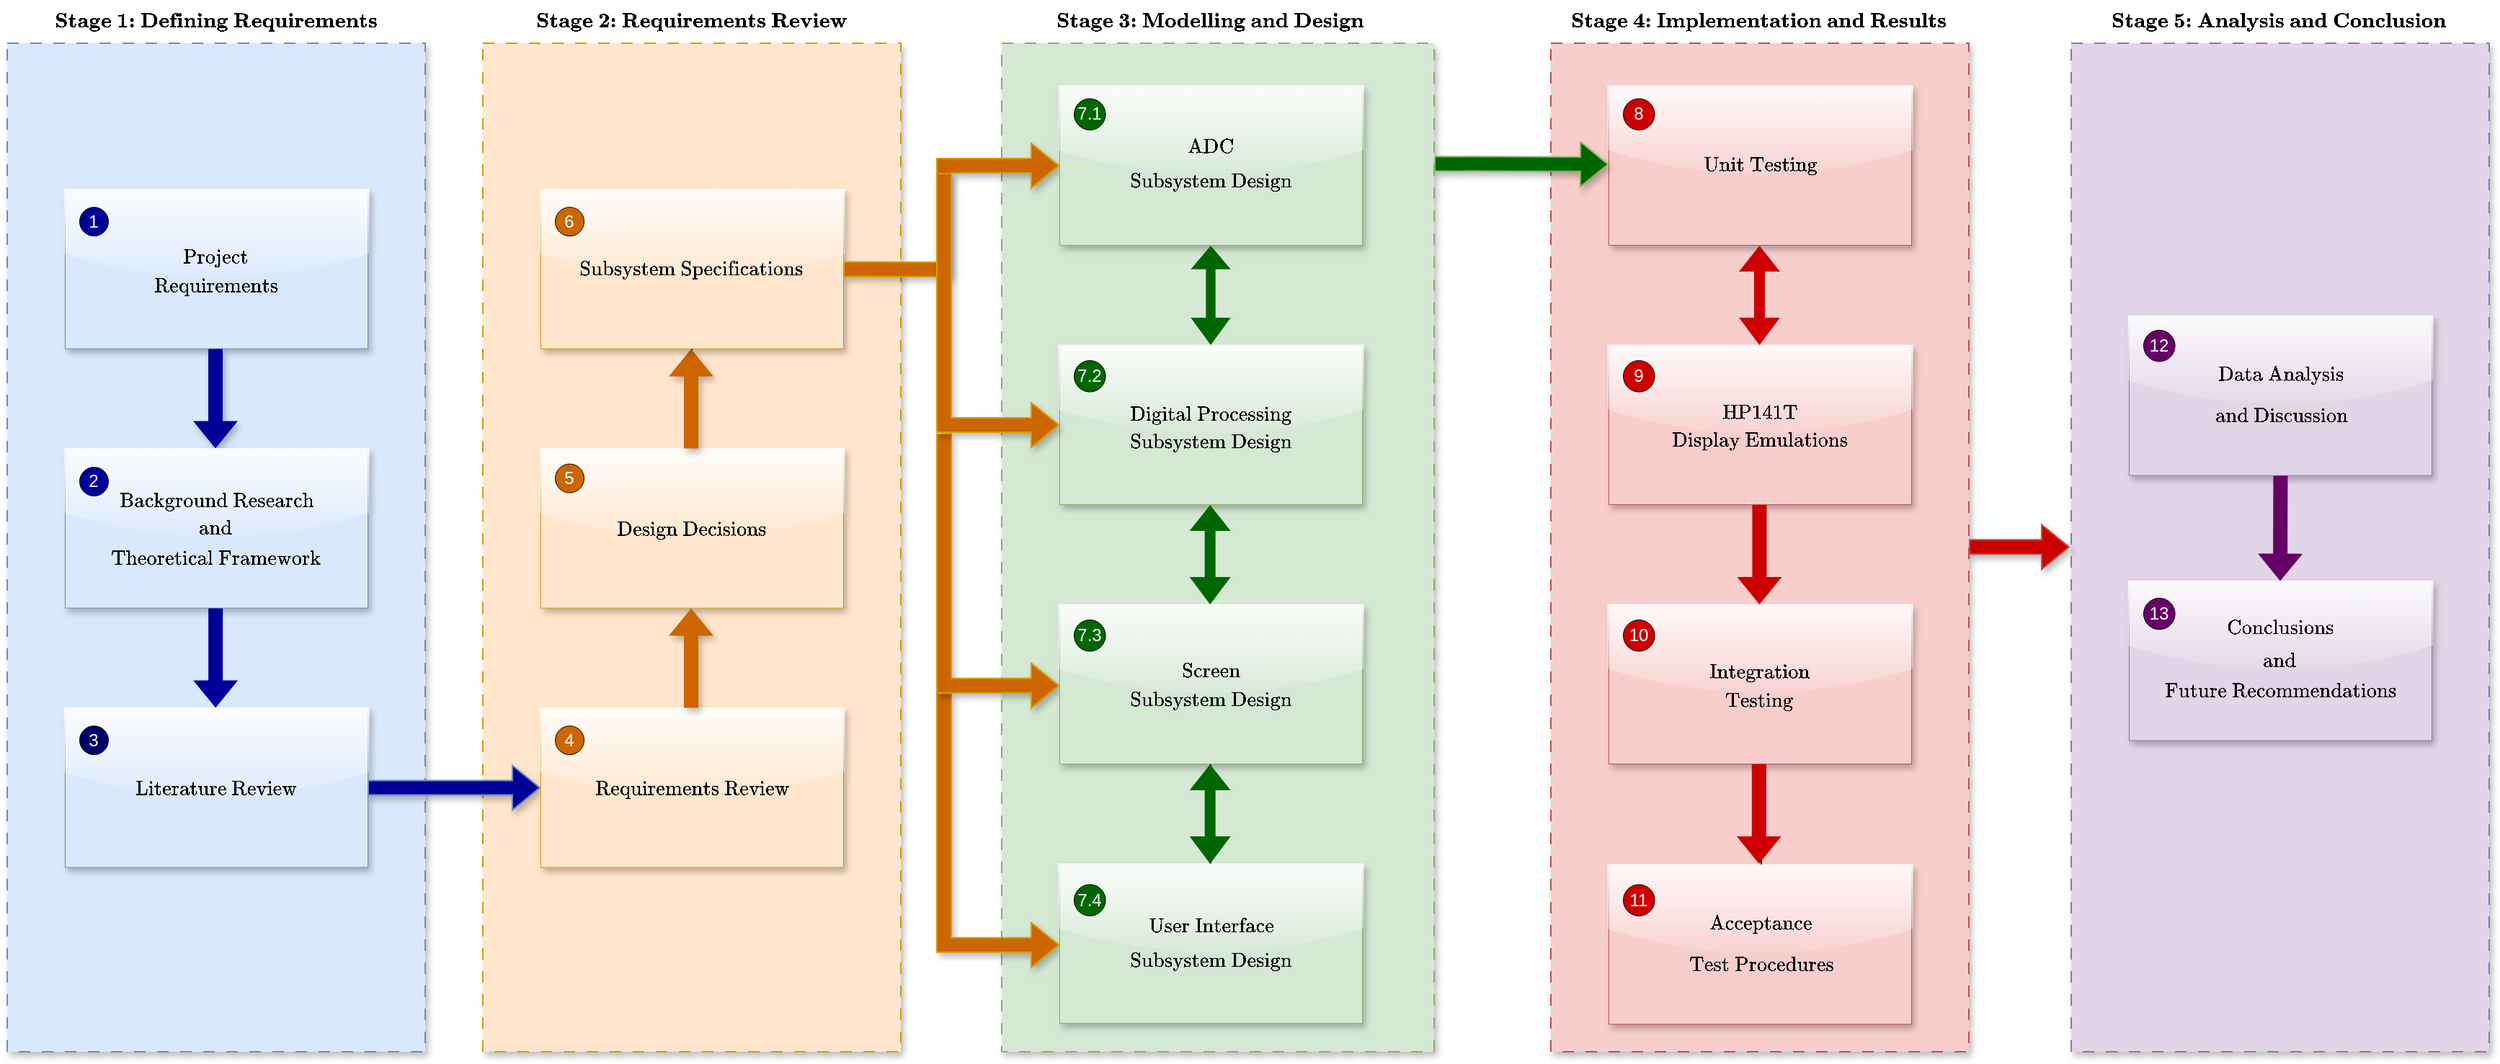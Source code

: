 <mxfile version="26.0.16">
  <diagram name="Page-1" id="0pjxYRjWJ0m8vxbfEHg2">
    <mxGraphModel dx="1434" dy="843" grid="1" gridSize="10" guides="1" tooltips="1" connect="1" arrows="1" fold="1" page="1" pageScale="1" pageWidth="1169" pageHeight="827" math="1" shadow="0">
      <root>
        <mxCell id="0" />
        <mxCell id="1" parent="0" />
        <mxCell id="CQFGBz4uyuFfWwsImjNc-1" value="" style="rounded=0;whiteSpace=wrap;html=1;dashed=1;dashPattern=8 8;shadow=1;fillColor=#e1d5e7;strokeColor=#9673a6;" vertex="1" parent="1">
          <mxGeometry x="1512" y="100" width="290" height="700" as="geometry" />
        </mxCell>
        <mxCell id="CQFGBz4uyuFfWwsImjNc-2" value="" style="rounded=0;whiteSpace=wrap;html=1;dashed=1;dashPattern=8 8;shadow=1;fillColor=#f8cecc;strokeColor=#b85450;" vertex="1" parent="1">
          <mxGeometry x="1151" y="100" width="290" height="700" as="geometry" />
        </mxCell>
        <mxCell id="CQFGBz4uyuFfWwsImjNc-3" value="" style="rounded=0;whiteSpace=wrap;html=1;dashed=1;dashPattern=8 8;shadow=1;fillColor=#d5e8d4;strokeColor=#82b366;" vertex="1" parent="1">
          <mxGeometry x="770" y="100" width="300" height="700" as="geometry" />
        </mxCell>
        <mxCell id="CQFGBz4uyuFfWwsImjNc-4" value="" style="rounded=0;whiteSpace=wrap;html=1;dashed=1;dashPattern=8 8;shadow=1;fillColor=#ffe6cc;strokeColor=#d79b00;" vertex="1" parent="1">
          <mxGeometry x="410" y="100" width="290" height="700" as="geometry" />
        </mxCell>
        <mxCell id="CQFGBz4uyuFfWwsImjNc-5" value="" style="shape=flexArrow;endArrow=classic;html=1;rounded=0;fillColor=#CC6600;strokeColor=#d79b00;entryX=0;entryY=0.5;entryDx=0;entryDy=0;shadow=1;" edge="1" parent="1">
          <mxGeometry width="50" height="50" relative="1" as="geometry">
            <mxPoint x="730" y="550.89" as="sourcePoint" />
            <mxPoint x="810" y="725.89" as="targetPoint" />
            <Array as="points">
              <mxPoint x="730" y="725.89" />
            </Array>
          </mxGeometry>
        </mxCell>
        <mxCell id="CQFGBz4uyuFfWwsImjNc-6" value="" style="shape=flexArrow;endArrow=classic;html=1;rounded=0;fillColor=#CC6600;strokeColor=#d79b00;entryX=0;entryY=0.5;entryDx=0;entryDy=0;shadow=1;" edge="1" parent="1">
          <mxGeometry width="50" height="50" relative="1" as="geometry">
            <mxPoint x="730" y="370.9" as="sourcePoint" />
            <mxPoint x="810" y="545.9" as="targetPoint" />
            <Array as="points">
              <mxPoint x="730" y="545.9" />
            </Array>
          </mxGeometry>
        </mxCell>
        <mxCell id="CQFGBz4uyuFfWwsImjNc-7" value="" style="rounded=0;whiteSpace=wrap;html=1;dashed=1;dashPattern=8 8;shadow=1;fillColor=#dae8fc;strokeColor=#6c8ebf;" vertex="1" parent="1">
          <mxGeometry x="80" y="100" width="290" height="700" as="geometry" />
        </mxCell>
        <mxCell id="CQFGBz4uyuFfWwsImjNc-8" value="" style="rounded=0;whiteSpace=wrap;html=1;fillColor=#dae8fc;shadow=1;roundedCorners=true;strokeWidth=0.5;glass=1;strokeColor=#6c8ebf;" vertex="1" parent="1">
          <mxGeometry x="120" y="201.79" width="210" height="110" as="geometry" />
        </mxCell>
        <mxCell id="CQFGBz4uyuFfWwsImjNc-9" value="$$\text{Project}$$" style="text;html=1;align=center;verticalAlign=middle;whiteSpace=wrap;rounded=0;" vertex="1" parent="1">
          <mxGeometry x="120" y="241.79" width="210" height="11.786" as="geometry" />
        </mxCell>
        <mxCell id="CQFGBz4uyuFfWwsImjNc-10" value="$$\text{Requirements}$$" style="text;html=1;align=center;verticalAlign=middle;whiteSpace=wrap;rounded=0;" vertex="1" parent="1">
          <mxGeometry x="120" y="261.793" width="210" height="11.786" as="geometry" />
        </mxCell>
        <mxCell id="CQFGBz4uyuFfWwsImjNc-11" value="" style="shape=flexArrow;endArrow=classic;html=1;rounded=0;fillColor=#000099;gradientColor=none;strokeColor=none;shadow=1;" edge="1" parent="1">
          <mxGeometry width="50" height="50" relative="1" as="geometry">
            <mxPoint x="224.5" y="311.79" as="sourcePoint" />
            <mxPoint x="224.5" y="381.79" as="targetPoint" />
          </mxGeometry>
        </mxCell>
        <mxCell id="CQFGBz4uyuFfWwsImjNc-12" value="" style="rounded=0;whiteSpace=wrap;html=1;fillColor=#dae8fc;shadow=1;roundedCorners=true;strokeWidth=0.5;glass=1;strokeColor=#6c8ebf;" vertex="1" parent="1">
          <mxGeometry x="120" y="381.79" width="210" height="110" as="geometry" />
        </mxCell>
        <mxCell id="CQFGBz4uyuFfWwsImjNc-13" value="$$\text{Background Research}$$" style="text;html=1;align=center;verticalAlign=middle;whiteSpace=wrap;rounded=0;" vertex="1" parent="1">
          <mxGeometry x="120" y="411.789" width="210" height="11.786" as="geometry" />
        </mxCell>
        <mxCell id="CQFGBz4uyuFfWwsImjNc-14" value="$$\text{and}$$" style="text;html=1;align=center;verticalAlign=middle;whiteSpace=wrap;rounded=0;" vertex="1" parent="1">
          <mxGeometry x="120" y="430.9" width="210" height="11.786" as="geometry" />
        </mxCell>
        <mxCell id="CQFGBz4uyuFfWwsImjNc-15" value="$$\text{Theoretical Framework}$$" style="text;html=1;align=center;verticalAlign=middle;whiteSpace=wrap;rounded=0;" vertex="1" parent="1">
          <mxGeometry x="120" y="451.79" width="210" height="11.786" as="geometry" />
        </mxCell>
        <mxCell id="CQFGBz4uyuFfWwsImjNc-16" value="" style="shape=flexArrow;endArrow=classic;html=1;rounded=0;fillColor=#000099;gradientColor=none;strokeColor=none;" edge="1" parent="1">
          <mxGeometry width="50" height="50" relative="1" as="geometry">
            <mxPoint x="224.58" y="491.79" as="sourcePoint" />
            <mxPoint x="224.58" y="561.79" as="targetPoint" />
          </mxGeometry>
        </mxCell>
        <mxCell id="CQFGBz4uyuFfWwsImjNc-17" value="" style="rounded=0;whiteSpace=wrap;html=1;fillColor=#dae8fc;shadow=1;roundedCorners=true;strokeWidth=0.5;glass=1;strokeColor=#6c8ebf;" vertex="1" parent="1">
          <mxGeometry x="120" y="561.79" width="210" height="110" as="geometry" />
        </mxCell>
        <mxCell id="CQFGBz4uyuFfWwsImjNc-18" value="$$\text{Literature Review}$$" style="text;html=1;align=center;verticalAlign=middle;whiteSpace=wrap;rounded=0;" vertex="1" parent="1">
          <mxGeometry x="120" y="610.893" width="210" height="11.786" as="geometry" />
        </mxCell>
        <mxCell id="CQFGBz4uyuFfWwsImjNc-19" value="" style="shape=flexArrow;endArrow=classic;html=1;rounded=0;fillColor=#000099;strokeColor=#6c8ebf;exitX=1;exitY=0.5;exitDx=0;exitDy=0;shadow=1;" edge="1" parent="1" source="CQFGBz4uyuFfWwsImjNc-18">
          <mxGeometry width="50" height="50" relative="1" as="geometry">
            <mxPoint x="500" y="581.79" as="sourcePoint" />
            <mxPoint x="450" y="616.79" as="targetPoint" />
          </mxGeometry>
        </mxCell>
        <mxCell id="CQFGBz4uyuFfWwsImjNc-20" value="" style="rounded=0;whiteSpace=wrap;html=1;fillColor=#ffe6cc;shadow=1;roundedCorners=true;strokeWidth=0.5;strokeColor=#d79b00;glass=1;" vertex="1" parent="1">
          <mxGeometry x="450" y="561.79" width="210" height="110" as="geometry" />
        </mxCell>
        <mxCell id="CQFGBz4uyuFfWwsImjNc-22" value="$$\text{Requirements Review}$$" style="text;html=1;align=center;verticalAlign=middle;whiteSpace=wrap;rounded=0;" vertex="1" parent="1">
          <mxGeometry x="450" y="610.893" width="210" height="11.786" as="geometry" />
        </mxCell>
        <mxCell id="CQFGBz4uyuFfWwsImjNc-105" value="" style="edgeStyle=orthogonalEdgeStyle;rounded=0;orthogonalLoop=1;jettySize=auto;html=1;" edge="1" parent="1" source="CQFGBz4uyuFfWwsImjNc-23" target="CQFGBz4uyuFfWwsImjNc-28">
          <mxGeometry relative="1" as="geometry" />
        </mxCell>
        <mxCell id="CQFGBz4uyuFfWwsImjNc-23" value="" style="rounded=0;whiteSpace=wrap;html=1;fillColor=#ffe6cc;shadow=1;roundedCorners=true;strokeWidth=0.5;strokeColor=#d79b00;glass=1;" vertex="1" parent="1">
          <mxGeometry x="450" y="381.79" width="210" height="110" as="geometry" />
        </mxCell>
        <mxCell id="CQFGBz4uyuFfWwsImjNc-24" value="$$\text{Design Decisions}$$" style="text;html=1;align=center;verticalAlign=middle;whiteSpace=wrap;rounded=0;" vertex="1" parent="1">
          <mxGeometry x="450" y="430.893" width="210" height="11.786" as="geometry" />
        </mxCell>
        <mxCell id="CQFGBz4uyuFfWwsImjNc-25" value="" style="shape=flexArrow;endArrow=classic;html=1;rounded=0;fillColor=#CC6600;gradientColor=none;strokeColor=none;shadow=1;" edge="1" parent="1">
          <mxGeometry width="50" height="50" relative="1" as="geometry">
            <mxPoint x="554.5" y="561.79" as="sourcePoint" />
            <mxPoint x="554.5" y="491.79" as="targetPoint" />
          </mxGeometry>
        </mxCell>
        <mxCell id="CQFGBz4uyuFfWwsImjNc-26" value="" style="shape=flexArrow;endArrow=classic;html=1;rounded=0;fillColor=#CC6600;gradientColor=none;strokeColor=none;shadow=1;" edge="1" parent="1">
          <mxGeometry width="50" height="50" relative="1" as="geometry">
            <mxPoint x="554.5" y="381.79" as="sourcePoint" />
            <mxPoint x="554.5" y="311.79" as="targetPoint" />
          </mxGeometry>
        </mxCell>
        <mxCell id="CQFGBz4uyuFfWwsImjNc-27" value="" style="rounded=0;whiteSpace=wrap;html=1;fillColor=#ffe6cc;shadow=1;roundedCorners=true;strokeWidth=0.5;glass=1;strokeColor=#d79b00;" vertex="1" parent="1">
          <mxGeometry x="450" y="201.79" width="210" height="110" as="geometry" />
        </mxCell>
        <mxCell id="CQFGBz4uyuFfWwsImjNc-28" value="$$\text{Subsystem Specifications}$$" style="text;html=1;align=center;verticalAlign=middle;whiteSpace=wrap;rounded=0;" vertex="1" parent="1">
          <mxGeometry x="450" y="250.893" width="210" height="11.786" as="geometry" />
        </mxCell>
        <mxCell id="CQFGBz4uyuFfWwsImjNc-29" value="" style="shape=flexArrow;endArrow=classic;html=1;rounded=0;fillColor=#CC6600;strokeColor=#d79b00;entryX=0;entryY=0.5;entryDx=0;entryDy=0;exitX=1;exitY=0.5;exitDx=0;exitDy=0;shadow=1;" edge="1" parent="1" source="CQFGBz4uyuFfWwsImjNc-27" target="CQFGBz4uyuFfWwsImjNc-30">
          <mxGeometry width="50" height="50" relative="1" as="geometry">
            <mxPoint x="730" y="185" as="sourcePoint" />
            <mxPoint x="760" y="185" as="targetPoint" />
            <Array as="points">
              <mxPoint x="730" y="257" />
              <mxPoint x="730" y="185" />
              <mxPoint x="780" y="185" />
            </Array>
          </mxGeometry>
        </mxCell>
        <mxCell id="CQFGBz4uyuFfWwsImjNc-30" value="" style="rounded=0;whiteSpace=wrap;html=1;fillColor=#d5e8d4;shadow=1;roundedCorners=true;strokeWidth=0.5;glass=1;strokeColor=#82b366;" vertex="1" parent="1">
          <mxGeometry x="810" y="130" width="210" height="110" as="geometry" />
        </mxCell>
        <mxCell id="CQFGBz4uyuFfWwsImjNc-32" value="" style="rounded=0;whiteSpace=wrap;html=1;fillColor=#d5e8d4;shadow=1;roundedCorners=true;strokeWidth=0.5;strokeColor=#82b366;glass=1;" vertex="1" parent="1">
          <mxGeometry x="810" y="310" width="210" height="110" as="geometry" />
        </mxCell>
        <mxCell id="CQFGBz4uyuFfWwsImjNc-107" value="" style="edgeStyle=orthogonalEdgeStyle;rounded=0;orthogonalLoop=1;jettySize=auto;html=1;" edge="1" parent="1" source="CQFGBz4uyuFfWwsImjNc-33" target="CQFGBz4uyuFfWwsImjNc-44">
          <mxGeometry relative="1" as="geometry" />
        </mxCell>
        <mxCell id="CQFGBz4uyuFfWwsImjNc-33" value="" style="rounded=0;whiteSpace=wrap;html=1;fillColor=#d5e8d4;shadow=1;roundedCorners=true;strokeWidth=0.5;strokeColor=#82b366;glass=1;" vertex="1" parent="1">
          <mxGeometry x="810" y="490" width="210" height="110" as="geometry" />
        </mxCell>
        <mxCell id="CQFGBz4uyuFfWwsImjNc-34" value="" style="shape=flexArrow;endArrow=classic;html=1;rounded=0;fillColor=#CC6600;strokeColor=#d79b00;entryX=0;entryY=0.5;entryDx=0;entryDy=0;shadow=1;" edge="1" parent="1" target="CQFGBz4uyuFfWwsImjNc-32">
          <mxGeometry width="50" height="50" relative="1" as="geometry">
            <mxPoint x="730" y="190" as="sourcePoint" />
            <mxPoint x="790" y="370.9" as="targetPoint" />
            <Array as="points">
              <mxPoint x="730" y="365" />
            </Array>
          </mxGeometry>
        </mxCell>
        <mxCell id="CQFGBz4uyuFfWwsImjNc-35" value="$$\text{ADC}$$" style="text;html=1;align=center;verticalAlign=middle;whiteSpace=wrap;rounded=0;" vertex="1" parent="1">
          <mxGeometry x="810" y="166.42" width="210" height="11.786" as="geometry" />
        </mxCell>
        <mxCell id="CQFGBz4uyuFfWwsImjNc-36" value="$$\text{Subsystem Design}$$" style="text;html=1;align=center;verticalAlign=middle;whiteSpace=wrap;rounded=0;" vertex="1" parent="1">
          <mxGeometry x="810" y="190" width="210" height="11.786" as="geometry" />
        </mxCell>
        <mxCell id="CQFGBz4uyuFfWwsImjNc-37" value="" style="shape=flexArrow;endArrow=classic;startArrow=classic;html=1;rounded=0;entryX=0.5;entryY=1;entryDx=0;entryDy=0;exitX=0.5;exitY=0;exitDx=0;exitDy=0;fillColor=#006600;strokeColor=none;width=6.667;endSize=5.108;" edge="1" parent="1" source="CQFGBz4uyuFfWwsImjNc-32" target="CQFGBz4uyuFfWwsImjNc-30">
          <mxGeometry width="100" height="100" relative="1" as="geometry">
            <mxPoint x="850" y="351.79" as="sourcePoint" />
            <mxPoint x="950" y="251.79" as="targetPoint" />
          </mxGeometry>
        </mxCell>
        <mxCell id="CQFGBz4uyuFfWwsImjNc-38" value="" style="shape=flexArrow;endArrow=classic;startArrow=classic;html=1;rounded=0;entryX=0.5;entryY=1;entryDx=0;entryDy=0;exitX=0.5;exitY=0;exitDx=0;exitDy=0;fillColor=#006600;strokeColor=none;width=7.5;endSize=5.667;" edge="1" parent="1">
          <mxGeometry width="100" height="100" relative="1" as="geometry">
            <mxPoint x="914.58" y="490" as="sourcePoint" />
            <mxPoint x="914.58" y="420" as="targetPoint" />
          </mxGeometry>
        </mxCell>
        <mxCell id="CQFGBz4uyuFfWwsImjNc-39" value="$$\text{Digital Processing}$$" style="text;html=1;align=center;verticalAlign=middle;whiteSpace=wrap;rounded=0;" vertex="1" parent="1">
          <mxGeometry x="810" y="351.79" width="210" height="11.79" as="geometry" />
        </mxCell>
        <mxCell id="CQFGBz4uyuFfWwsImjNc-40" value="$$\text{Subsystem Design}$$" style="text;html=1;align=center;verticalAlign=middle;whiteSpace=wrap;rounded=0;" vertex="1" parent="1">
          <mxGeometry x="810" y="370.89" width="210" height="11.786" as="geometry" />
        </mxCell>
        <mxCell id="CQFGBz4uyuFfWwsImjNc-42" value="$$\text{Subsystem Design}$$" style="text;html=1;align=center;verticalAlign=middle;whiteSpace=wrap;rounded=0;" vertex="1" parent="1">
          <mxGeometry x="810" y="550" width="210" height="11.79" as="geometry" />
        </mxCell>
        <mxCell id="CQFGBz4uyuFfWwsImjNc-43" value="" style="rounded=0;whiteSpace=wrap;html=1;fillColor=#d5e8d4;shadow=1;roundedCorners=true;strokeWidth=0.5;strokeColor=#82b366;glass=1;" vertex="1" parent="1">
          <mxGeometry x="810" y="669.99" width="210" height="110" as="geometry" />
        </mxCell>
        <mxCell id="CQFGBz4uyuFfWwsImjNc-44" value="$$\text{User Interface}$$" style="text;html=1;align=center;verticalAlign=middle;whiteSpace=wrap;rounded=0;" vertex="1" parent="1">
          <mxGeometry x="810" y="707.3" width="210" height="11.79" as="geometry" />
        </mxCell>
        <mxCell id="CQFGBz4uyuFfWwsImjNc-45" value="$$\text{Subsystem Design}$$" style="text;html=1;align=center;verticalAlign=middle;whiteSpace=wrap;rounded=0;" vertex="1" parent="1">
          <mxGeometry x="810" y="730.88" width="210" height="11.79" as="geometry" />
        </mxCell>
        <mxCell id="CQFGBz4uyuFfWwsImjNc-46" value="" style="shape=flexArrow;endArrow=classic;startArrow=classic;html=1;rounded=0;entryX=0.5;entryY=1;entryDx=0;entryDy=0;exitX=0.5;exitY=0;exitDx=0;exitDy=0;fillColor=#006600;strokeColor=none;width=7.5;endSize=5.667;" edge="1" parent="1">
          <mxGeometry width="100" height="100" relative="1" as="geometry">
            <mxPoint x="914.58" y="669.99" as="sourcePoint" />
            <mxPoint x="914.58" y="599.99" as="targetPoint" />
          </mxGeometry>
        </mxCell>
        <mxCell id="CQFGBz4uyuFfWwsImjNc-47" value="$$\textbf{Stage 1: Defining Requirements}$$" style="text;html=1;align=center;verticalAlign=middle;whiteSpace=wrap;rounded=0;" vertex="1" parent="1">
          <mxGeometry x="80" y="70" width="290" height="30" as="geometry" />
        </mxCell>
        <mxCell id="CQFGBz4uyuFfWwsImjNc-48" value="$$\textbf{Stage 2: Requirements Review}$$" style="text;html=1;align=center;verticalAlign=middle;whiteSpace=wrap;rounded=0;" vertex="1" parent="1">
          <mxGeometry x="410" y="70" width="290" height="30" as="geometry" />
        </mxCell>
        <mxCell id="CQFGBz4uyuFfWwsImjNc-49" value="$$\textbf{Stage 3: Modelling and Design}$$" style="text;html=1;align=center;verticalAlign=middle;whiteSpace=wrap;rounded=0;" vertex="1" parent="1">
          <mxGeometry x="770" y="70" width="290" height="30" as="geometry" />
        </mxCell>
        <mxCell id="CQFGBz4uyuFfWwsImjNc-50" value="" style="rounded=0;whiteSpace=wrap;html=1;fillColor=#f8cecc;shadow=1;roundedCorners=true;strokeWidth=0.5;glass=1;strokeColor=#b85450;" vertex="1" parent="1">
          <mxGeometry x="1191" y="130" width="210" height="110" as="geometry" />
        </mxCell>
        <mxCell id="CQFGBz4uyuFfWwsImjNc-51" value="$$\text{Unit Testing}$$" style="text;html=1;align=center;verticalAlign=middle;whiteSpace=wrap;rounded=0;" vertex="1" parent="1">
          <mxGeometry x="1191" y="178.21" width="210" height="11.79" as="geometry" />
        </mxCell>
        <mxCell id="CQFGBz4uyuFfWwsImjNc-52" value="$$\textbf{Stage 4: Implementation and Results}$$" style="text;html=1;align=center;verticalAlign=middle;whiteSpace=wrap;rounded=0;" vertex="1" parent="1">
          <mxGeometry x="1150" y="70" width="290" height="30" as="geometry" />
        </mxCell>
        <mxCell id="CQFGBz4uyuFfWwsImjNc-56" value="" style="rounded=0;whiteSpace=wrap;html=1;fillColor=#f8cecc;shadow=1;roundedCorners=true;strokeWidth=0.5;strokeColor=#b85450;glass=1;" vertex="1" parent="1">
          <mxGeometry x="1191" y="310" width="210" height="110" as="geometry" />
        </mxCell>
        <mxCell id="CQFGBz4uyuFfWwsImjNc-57" value="$$\text{HP141T}$$" style="text;html=1;align=center;verticalAlign=middle;whiteSpace=wrap;rounded=0;" vertex="1" parent="1">
          <mxGeometry x="1191" y="350.0" width="210" height="11.79" as="geometry" />
        </mxCell>
        <mxCell id="CQFGBz4uyuFfWwsImjNc-59" value="$$\text{}$$" style="text;html=1;align=center;verticalAlign=middle;whiteSpace=wrap;rounded=0;" vertex="1" parent="1">
          <mxGeometry x="1552" y="268.0" width="210" height="11.79" as="geometry" />
        </mxCell>
        <mxCell id="CQFGBz4uyuFfWwsImjNc-60" value="$$\text{Display Emulations}$$" style="text;html=1;align=center;verticalAlign=middle;whiteSpace=wrap;rounded=0;" vertex="1" parent="1">
          <mxGeometry x="1191" y="370.0" width="210" height="11.79" as="geometry" />
        </mxCell>
        <mxCell id="CQFGBz4uyuFfWwsImjNc-63" value="" style="shape=flexArrow;endArrow=classic;startArrow=classic;html=1;rounded=0;entryX=0.5;entryY=1;entryDx=0;entryDy=0;exitX=0.5;exitY=0;exitDx=0;exitDy=0;fillColor=#CC0000;strokeColor=none;width=7.5;endSize=5.667;" edge="1" parent="1">
          <mxGeometry width="100" height="100" relative="1" as="geometry">
            <mxPoint x="1295.72" y="310" as="sourcePoint" />
            <mxPoint x="1295.72" y="240" as="targetPoint" />
          </mxGeometry>
        </mxCell>
        <mxCell id="CQFGBz4uyuFfWwsImjNc-64" value="" style="shape=flexArrow;endArrow=classic;html=1;rounded=0;fillColor=#006600;strokeColor=#82b366;entryX=0;entryY=0.5;entryDx=0;entryDy=0;shadow=1;gradientColor=none;exitX=1;exitY=0.5;exitDx=0;exitDy=0;" edge="1" parent="1" target="CQFGBz4uyuFfWwsImjNc-51">
          <mxGeometry width="50" height="50" relative="1" as="geometry">
            <mxPoint x="1070" y="183.61" as="sourcePoint" />
            <mxPoint x="1151" y="183.61" as="targetPoint" />
          </mxGeometry>
        </mxCell>
        <mxCell id="CQFGBz4uyuFfWwsImjNc-65" value="$$\textbf{Stage 5: Analysis and Conclusion}$$" style="text;html=1;align=center;verticalAlign=middle;whiteSpace=wrap;rounded=0;" vertex="1" parent="1">
          <mxGeometry x="1511" y="70" width="290" height="30" as="geometry" />
        </mxCell>
        <mxCell id="CQFGBz4uyuFfWwsImjNc-108" value="" style="edgeStyle=orthogonalEdgeStyle;rounded=0;orthogonalLoop=1;jettySize=auto;html=1;" edge="1" parent="1" source="CQFGBz4uyuFfWwsImjNc-67" target="CQFGBz4uyuFfWwsImjNc-83">
          <mxGeometry relative="1" as="geometry" />
        </mxCell>
        <mxCell id="CQFGBz4uyuFfWwsImjNc-67" value="" style="rounded=0;whiteSpace=wrap;html=1;fillColor=#f8cecc;shadow=1;roundedCorners=true;strokeWidth=0.5;strokeColor=#b85450;glass=1;" vertex="1" parent="1">
          <mxGeometry x="1191" y="490" width="210" height="110" as="geometry" />
        </mxCell>
        <mxCell id="CQFGBz4uyuFfWwsImjNc-68" value="$$\text{Integration}$$" style="text;html=1;align=center;verticalAlign=middle;whiteSpace=wrap;rounded=0;" vertex="1" parent="1">
          <mxGeometry x="1191" y="530" width="210" height="11.79" as="geometry" />
        </mxCell>
        <mxCell id="CQFGBz4uyuFfWwsImjNc-69" value="$$\text{Testing}$$" style="text;html=1;align=center;verticalAlign=middle;whiteSpace=wrap;rounded=0;" vertex="1" parent="1">
          <mxGeometry x="1191" y="550" width="210" height="11.79" as="geometry" />
        </mxCell>
        <mxCell id="CQFGBz4uyuFfWwsImjNc-70" value="" style="shape=flexArrow;endArrow=classic;html=1;rounded=0;entryX=0.5;entryY=0;entryDx=0;entryDy=0;fillColor=#CC0000;strokeColor=none;exitX=0.5;exitY=1;exitDx=0;exitDy=0;" edge="1" parent="1">
          <mxGeometry width="50" height="50" relative="1" as="geometry">
            <mxPoint x="1295.72" y="420" as="sourcePoint" />
            <mxPoint x="1295.72" y="490" as="targetPoint" />
          </mxGeometry>
        </mxCell>
        <mxCell id="CQFGBz4uyuFfWwsImjNc-71" value="" style="shape=flexArrow;endArrow=classic;html=1;rounded=0;fillColor=#CC0000;strokeColor=#b85450;entryX=0;entryY=0.5;entryDx=0;entryDy=0;shadow=1;gradientColor=none;" edge="1" parent="1">
          <mxGeometry width="50" height="50" relative="1" as="geometry">
            <mxPoint x="1441" y="449.68" as="sourcePoint" />
            <mxPoint x="1511" y="449.68" as="targetPoint" />
          </mxGeometry>
        </mxCell>
        <mxCell id="CQFGBz4uyuFfWwsImjNc-72" value="$$\text{Screen}$$" style="text;html=1;align=center;verticalAlign=middle;whiteSpace=wrap;rounded=0;" vertex="1" parent="1">
          <mxGeometry x="810" y="530" width="210" height="11.786" as="geometry" />
        </mxCell>
        <mxCell id="CQFGBz4uyuFfWwsImjNc-73" value="" style="rounded=0;whiteSpace=wrap;html=1;fillColor=#e1d5e7;shadow=1;roundedCorners=true;strokeWidth=0.5;strokeColor=#9673a6;glass=1;" vertex="1" parent="1">
          <mxGeometry x="1552" y="289.79" width="210" height="110" as="geometry" />
        </mxCell>
        <mxCell id="CQFGBz4uyuFfWwsImjNc-74" value="$$\text{Data Analysis}$$" style="text;html=1;align=center;verticalAlign=middle;whiteSpace=wrap;rounded=0;" vertex="1" parent="1">
          <mxGeometry x="1553" y="324.58" width="210" height="11.79" as="geometry" />
        </mxCell>
        <mxCell id="CQFGBz4uyuFfWwsImjNc-75" value="$$\text{and Discussion}$$" style="text;html=1;align=center;verticalAlign=middle;whiteSpace=wrap;rounded=0;" vertex="1" parent="1">
          <mxGeometry x="1553" y="352.79" width="210" height="11.79" as="geometry" />
        </mxCell>
        <mxCell id="CQFGBz4uyuFfWwsImjNc-76" value="" style="rounded=0;whiteSpace=wrap;html=1;fillColor=#e1d5e7;shadow=1;roundedCorners=true;strokeWidth=0.5;strokeColor=#9673a6;glass=1;" vertex="1" parent="1">
          <mxGeometry x="1552" y="473.78" width="210" height="110" as="geometry" />
        </mxCell>
        <mxCell id="CQFGBz4uyuFfWwsImjNc-77" value="$$\text{Conclusions}$$" style="text;html=1;align=center;verticalAlign=middle;whiteSpace=wrap;rounded=0;" vertex="1" parent="1">
          <mxGeometry x="1552" y="500.0" width="210" height="11.79" as="geometry" />
        </mxCell>
        <mxCell id="CQFGBz4uyuFfWwsImjNc-78" value="$$\text{and}$$" style="text;html=1;align=center;verticalAlign=middle;whiteSpace=wrap;rounded=0;" vertex="1" parent="1">
          <mxGeometry x="1552" y="522.89" width="210" height="11.79" as="geometry" />
        </mxCell>
        <mxCell id="CQFGBz4uyuFfWwsImjNc-79" value="$$\text{Future Recommendations}$$" style="text;html=1;align=center;verticalAlign=middle;whiteSpace=wrap;rounded=0;" vertex="1" parent="1">
          <mxGeometry x="1552" y="543.78" width="210" height="11.79" as="geometry" />
        </mxCell>
        <mxCell id="CQFGBz4uyuFfWwsImjNc-81" value="" style="shape=flexArrow;endArrow=classic;html=1;rounded=0;fillColor=#660066;strokeColor=none;exitX=0.5;exitY=1;exitDx=0;exitDy=0;entryX=0.5;entryY=0;entryDx=0;entryDy=0;" edge="1" parent="1" target="CQFGBz4uyuFfWwsImjNc-76">
          <mxGeometry width="50" height="50" relative="1" as="geometry">
            <mxPoint x="1657.22" y="399.79" as="sourcePoint" />
            <mxPoint x="1657" y="474.89" as="targetPoint" />
          </mxGeometry>
        </mxCell>
        <mxCell id="CQFGBz4uyuFfWwsImjNc-82" value="" style="rounded=0;whiteSpace=wrap;html=1;fillColor=#f8cecc;shadow=1;roundedCorners=true;strokeWidth=0.5;strokeColor=#b85450;glass=1;" vertex="1" parent="1">
          <mxGeometry x="1191" y="670.68" width="210" height="110" as="geometry" />
        </mxCell>
        <mxCell id="CQFGBz4uyuFfWwsImjNc-83" value="$$\text{Acceptance}$$" style="text;html=1;align=center;verticalAlign=middle;whiteSpace=wrap;rounded=0;" vertex="1" parent="1">
          <mxGeometry x="1192" y="705.47" width="210" height="11.79" as="geometry" />
        </mxCell>
        <mxCell id="CQFGBz4uyuFfWwsImjNc-84" value="$$\text{Test Procedures}$$" style="text;html=1;align=center;verticalAlign=middle;whiteSpace=wrap;rounded=0;" vertex="1" parent="1">
          <mxGeometry x="1192" y="733.68" width="210" height="11.79" as="geometry" />
        </mxCell>
        <mxCell id="CQFGBz4uyuFfWwsImjNc-85" value="" style="shape=flexArrow;endArrow=classic;html=1;rounded=0;entryX=0.5;entryY=0;entryDx=0;entryDy=0;fillColor=#CC0000;strokeColor=none;exitX=0.5;exitY=1;exitDx=0;exitDy=0;" edge="1" parent="1">
          <mxGeometry width="50" height="50" relative="1" as="geometry">
            <mxPoint x="1295.41" y="599.99" as="sourcePoint" />
            <mxPoint x="1295.41" y="669.99" as="targetPoint" />
          </mxGeometry>
        </mxCell>
        <mxCell id="CQFGBz4uyuFfWwsImjNc-86" value="&lt;font color=&quot;#ffffff&quot;&gt;1&lt;/font&gt;" style="ellipse;whiteSpace=wrap;html=1;aspect=fixed;strokeWidth=0.5;fillColor=#000099;" vertex="1" parent="1">
          <mxGeometry x="130" y="213.58" width="20" height="20" as="geometry" />
        </mxCell>
        <mxCell id="CQFGBz4uyuFfWwsImjNc-87" value="&lt;font color=&quot;#ffffff&quot;&gt;2&lt;/font&gt;" style="ellipse;whiteSpace=wrap;html=1;aspect=fixed;strokeWidth=0.5;fillColor=#000099;" vertex="1" parent="1">
          <mxGeometry x="130" y="394" width="20" height="20" as="geometry" />
        </mxCell>
        <mxCell id="CQFGBz4uyuFfWwsImjNc-88" value="&lt;font color=&quot;#ffffff&quot;&gt;3&lt;/font&gt;" style="ellipse;whiteSpace=wrap;html=1;aspect=fixed;strokeWidth=0.5;fillColor=#000066;" vertex="1" parent="1">
          <mxGeometry x="130" y="573.58" width="20" height="20" as="geometry" />
        </mxCell>
        <mxCell id="CQFGBz4uyuFfWwsImjNc-89" value="&lt;font color=&quot;#ffffff&quot;&gt;6&lt;/font&gt;" style="ellipse;whiteSpace=wrap;html=1;aspect=fixed;strokeWidth=0.5;fillColor=#CC6600;" vertex="1" parent="1">
          <mxGeometry x="460" y="213.58" width="20" height="20" as="geometry" />
        </mxCell>
        <mxCell id="CQFGBz4uyuFfWwsImjNc-90" value="&lt;font color=&quot;#ffffff&quot;&gt;4&lt;/font&gt;" style="ellipse;whiteSpace=wrap;html=1;aspect=fixed;strokeWidth=0.5;fillColor=#CC6600;" vertex="1" parent="1">
          <mxGeometry x="460" y="573.58" width="20" height="20" as="geometry" />
        </mxCell>
        <mxCell id="CQFGBz4uyuFfWwsImjNc-91" value="&lt;font color=&quot;#ffffff&quot;&gt;5&lt;/font&gt;" style="ellipse;whiteSpace=wrap;html=1;aspect=fixed;strokeWidth=0.5;fillColor=#CC6600;" vertex="1" parent="1">
          <mxGeometry x="460" y="391.79" width="20" height="20" as="geometry" />
        </mxCell>
        <mxCell id="CQFGBz4uyuFfWwsImjNc-92" value="&lt;font color=&quot;#ffffff&quot;&gt;7.1&lt;/font&gt;" style="ellipse;whiteSpace=wrap;html=1;aspect=fixed;strokeWidth=0.5;fillColor=#006600;" vertex="1" parent="1">
          <mxGeometry x="820" y="138.21" width="21.79" height="21.79" as="geometry" />
        </mxCell>
        <mxCell id="CQFGBz4uyuFfWwsImjNc-93" value="&lt;font color=&quot;#ffffff&quot;&gt;7.2&lt;/font&gt;" style="ellipse;whiteSpace=wrap;html=1;aspect=fixed;strokeWidth=0.5;fillColor=#006600;" vertex="1" parent="1">
          <mxGeometry x="820" y="320" width="21.79" height="21.79" as="geometry" />
        </mxCell>
        <mxCell id="CQFGBz4uyuFfWwsImjNc-94" value="&lt;font color=&quot;#ffffff&quot;&gt;7.3&lt;/font&gt;" style="ellipse;whiteSpace=wrap;html=1;aspect=fixed;strokeWidth=0.5;fillColor=#006600;" vertex="1" parent="1">
          <mxGeometry x="820" y="500" width="21.79" height="21.79" as="geometry" />
        </mxCell>
        <mxCell id="CQFGBz4uyuFfWwsImjNc-95" value="&lt;font color=&quot;#ffffff&quot;&gt;7.4&lt;/font&gt;" style="ellipse;whiteSpace=wrap;html=1;aspect=fixed;strokeWidth=0.5;fillColor=#006600;" vertex="1" parent="1">
          <mxGeometry x="820" y="683.68" width="21.79" height="21.79" as="geometry" />
        </mxCell>
        <mxCell id="CQFGBz4uyuFfWwsImjNc-96" value="&lt;font color=&quot;#ffffff&quot;&gt;8&lt;/font&gt;" style="ellipse;whiteSpace=wrap;html=1;aspect=fixed;strokeWidth=0.5;fillColor=#CC0000;" vertex="1" parent="1">
          <mxGeometry x="1201" y="138.21" width="21.79" height="21.79" as="geometry" />
        </mxCell>
        <mxCell id="CQFGBz4uyuFfWwsImjNc-97" value="&lt;font color=&quot;#ffffff&quot;&gt;9&lt;/font&gt;" style="ellipse;whiteSpace=wrap;html=1;aspect=fixed;strokeWidth=0.5;fillColor=#CC0000;" vertex="1" parent="1">
          <mxGeometry x="1201" y="320" width="21.79" height="21.79" as="geometry" />
        </mxCell>
        <mxCell id="CQFGBz4uyuFfWwsImjNc-98" value="&lt;font color=&quot;#ffffff&quot;&gt;10&lt;/font&gt;" style="ellipse;whiteSpace=wrap;html=1;aspect=fixed;strokeWidth=0.5;fillColor=#CC0000;" vertex="1" parent="1">
          <mxGeometry x="1201" y="500" width="21.79" height="21.79" as="geometry" />
        </mxCell>
        <mxCell id="CQFGBz4uyuFfWwsImjNc-99" value="&lt;font color=&quot;#ffffff&quot;&gt;11&lt;/font&gt;" style="ellipse;whiteSpace=wrap;html=1;aspect=fixed;strokeWidth=0.5;fillColor=#CC0000;" vertex="1" parent="1">
          <mxGeometry x="1201" y="683.68" width="21.79" height="21.79" as="geometry" />
        </mxCell>
        <mxCell id="CQFGBz4uyuFfWwsImjNc-101" value="&lt;font color=&quot;#ffffff&quot;&gt;12&lt;/font&gt;" style="ellipse;whiteSpace=wrap;html=1;aspect=fixed;strokeWidth=0.5;fillColor=#660066;" vertex="1" parent="1">
          <mxGeometry x="1562" y="298.89" width="21.79" height="21.79" as="geometry" />
        </mxCell>
        <mxCell id="CQFGBz4uyuFfWwsImjNc-102" value="&lt;font color=&quot;#ffffff&quot;&gt;13&lt;/font&gt;" style="ellipse;whiteSpace=wrap;html=1;aspect=fixed;strokeWidth=0.5;fillColor=#660066;" vertex="1" parent="1">
          <mxGeometry x="1562" y="484.89" width="21.79" height="21.79" as="geometry" />
        </mxCell>
      </root>
    </mxGraphModel>
  </diagram>
</mxfile>
